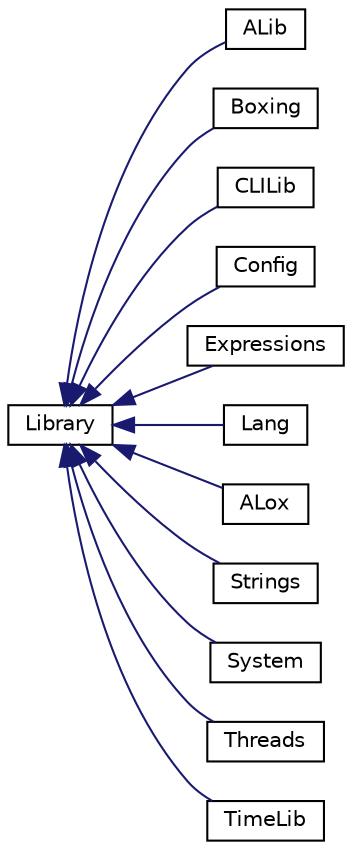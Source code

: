 digraph "Graphical Class Hierarchy"
{
  edge [fontname="Helvetica",fontsize="10",labelfontname="Helvetica",labelfontsize="10"];
  node [fontname="Helvetica",fontsize="10",shape=record];
  rankdir="LR";
  Node0 [label="Library",height=0.2,width=0.4,color="black", fillcolor="white", style="filled",URL="$classaworx_1_1lib_1_1lang_1_1Library.html"];
  Node0 -> Node1 [dir="back",color="midnightblue",fontsize="10",style="solid",fontname="Helvetica"];
  Node1 [label="ALib",height=0.2,width=0.4,color="black", fillcolor="white", style="filled",URL="$classaworx_1_1lib_1_1ALib.html"];
  Node0 -> Node2 [dir="back",color="midnightblue",fontsize="10",style="solid",fontname="Helvetica"];
  Node2 [label="Boxing",height=0.2,width=0.4,color="black", fillcolor="white", style="filled",URL="$classaworx_1_1lib_1_1boxing_1_1Boxing.html"];
  Node0 -> Node3 [dir="back",color="midnightblue",fontsize="10",style="solid",fontname="Helvetica"];
  Node3 [label="CLILib",height=0.2,width=0.4,color="black", fillcolor="white", style="filled",URL="$classaworx_1_1lib_1_1cli_1_1CLILib.html"];
  Node0 -> Node4 [dir="back",color="midnightblue",fontsize="10",style="solid",fontname="Helvetica"];
  Node4 [label="Config",height=0.2,width=0.4,color="black", fillcolor="white", style="filled",URL="$classaworx_1_1lib_1_1config_1_1Config.html"];
  Node0 -> Node5 [dir="back",color="midnightblue",fontsize="10",style="solid",fontname="Helvetica"];
  Node5 [label="Expressions",height=0.2,width=0.4,color="black", fillcolor="white", style="filled",URL="$classaworx_1_1lib_1_1expressions_1_1Expressions.html"];
  Node0 -> Node6 [dir="back",color="midnightblue",fontsize="10",style="solid",fontname="Helvetica"];
  Node6 [label="Lang",height=0.2,width=0.4,color="black", fillcolor="white", style="filled",URL="$classaworx_1_1lib_1_1lang_1_1Lang.html"];
  Node0 -> Node7 [dir="back",color="midnightblue",fontsize="10",style="solid",fontname="Helvetica"];
  Node7 [label="ALox",height=0.2,width=0.4,color="black", fillcolor="white", style="filled",URL="$classaworx_1_1lib_1_1lox_1_1ALox.html"];
  Node0 -> Node8 [dir="back",color="midnightblue",fontsize="10",style="solid",fontname="Helvetica"];
  Node8 [label="Strings",height=0.2,width=0.4,color="black", fillcolor="white", style="filled",URL="$classaworx_1_1lib_1_1strings_1_1Strings.html"];
  Node0 -> Node9 [dir="back",color="midnightblue",fontsize="10",style="solid",fontname="Helvetica"];
  Node9 [label="System",height=0.2,width=0.4,color="black", fillcolor="white", style="filled",URL="$classaworx_1_1lib_1_1system_1_1System.html"];
  Node0 -> Node10 [dir="back",color="midnightblue",fontsize="10",style="solid",fontname="Helvetica"];
  Node10 [label="Threads",height=0.2,width=0.4,color="black", fillcolor="white", style="filled",URL="$classaworx_1_1lib_1_1threads_1_1Threads.html"];
  Node0 -> Node11 [dir="back",color="midnightblue",fontsize="10",style="solid",fontname="Helvetica"];
  Node11 [label="TimeLib",height=0.2,width=0.4,color="black", fillcolor="white", style="filled",URL="$classaworx_1_1lib_1_1time_1_1TimeLib.html"];
}
